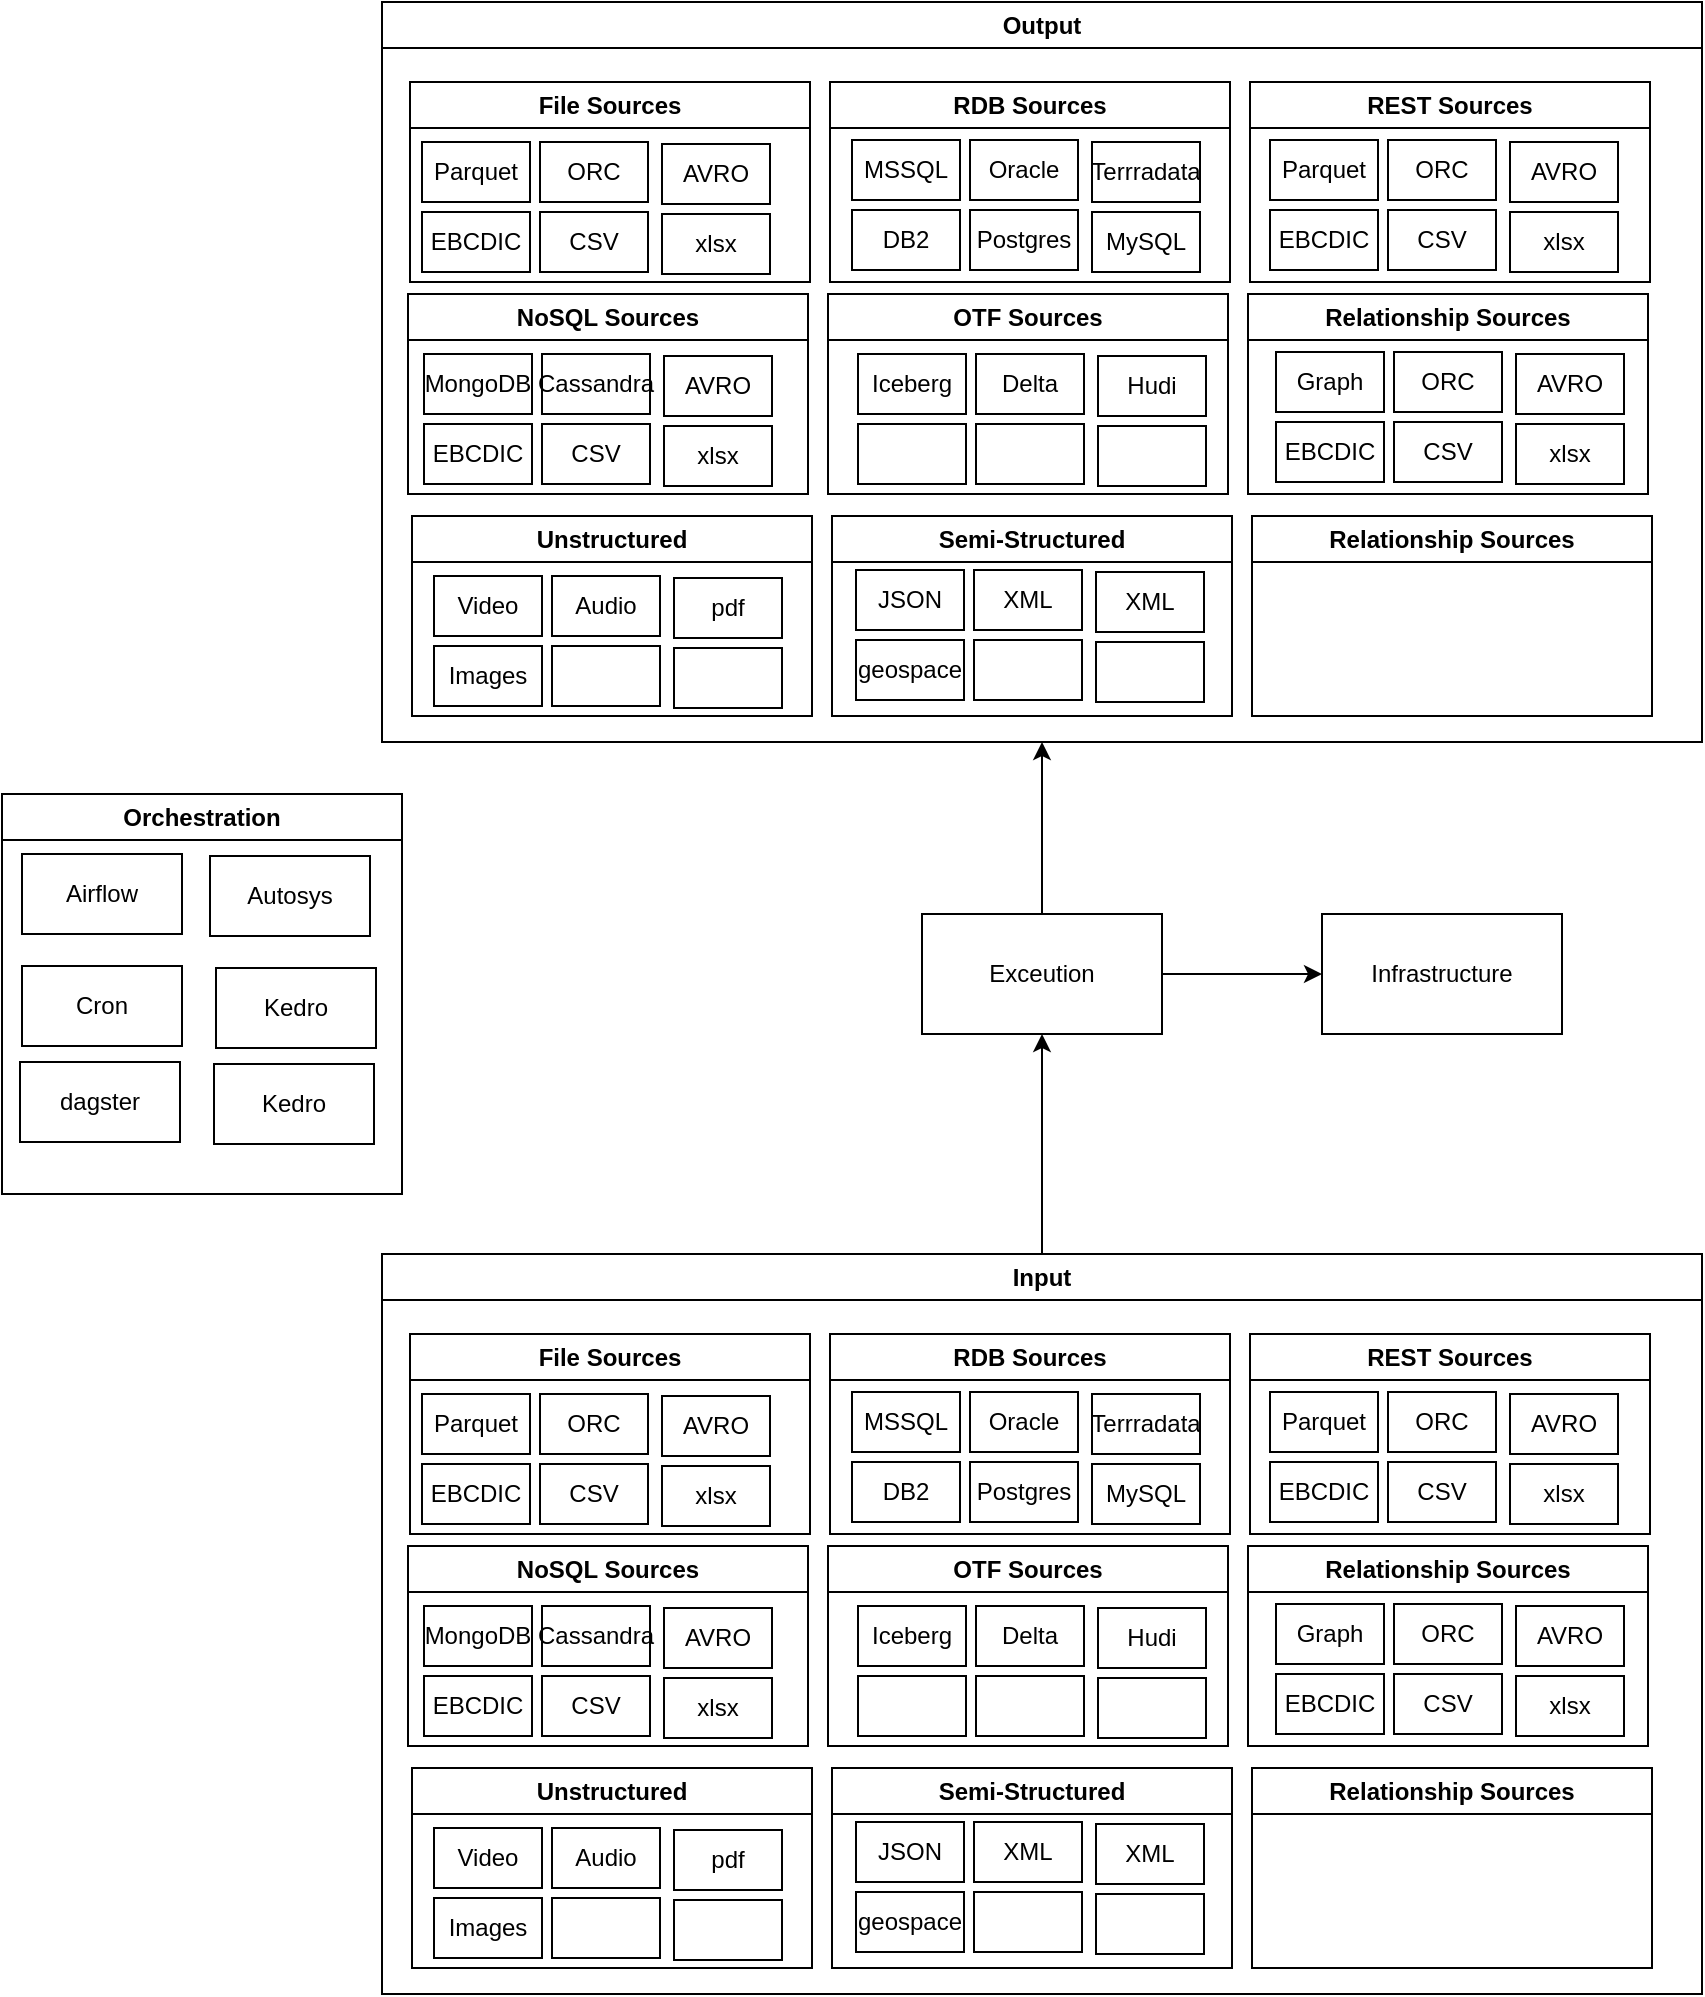 <mxfile version="23.1.2" type="github">
  <diagram name="Page-1" id="qpkbw7lAyscy1kqCkF4M">
    <mxGraphModel dx="2236" dy="1885" grid="1" gridSize="10" guides="1" tooltips="1" connect="1" arrows="1" fold="1" page="1" pageScale="1" pageWidth="850" pageHeight="1100" math="0" shadow="0">
      <root>
        <mxCell id="0" />
        <mxCell id="1" parent="0" />
        <mxCell id="6YPHFOy4guUbye9Mkrya-6" value="" style="edgeStyle=orthogonalEdgeStyle;rounded=0;orthogonalLoop=1;jettySize=auto;html=1;exitX=0.5;exitY=0;exitDx=0;exitDy=0;" edge="1" parent="1" source="6YPHFOy4guUbye9Mkrya-9" target="6YPHFOy4guUbye9Mkrya-1">
          <mxGeometry relative="1" as="geometry">
            <mxPoint x="420" y="410" as="sourcePoint" />
          </mxGeometry>
        </mxCell>
        <mxCell id="6YPHFOy4guUbye9Mkrya-8" value="" style="edgeStyle=orthogonalEdgeStyle;rounded=0;orthogonalLoop=1;jettySize=auto;html=1;" edge="1" parent="1" source="6YPHFOy4guUbye9Mkrya-1" target="6YPHFOy4guUbye9Mkrya-7">
          <mxGeometry relative="1" as="geometry" />
        </mxCell>
        <mxCell id="6YPHFOy4guUbye9Mkrya-129" value="" style="edgeStyle=orthogonalEdgeStyle;rounded=0;orthogonalLoop=1;jettySize=auto;html=1;entryX=0.5;entryY=1;entryDx=0;entryDy=0;" edge="1" parent="1" source="6YPHFOy4guUbye9Mkrya-1" target="6YPHFOy4guUbye9Mkrya-71">
          <mxGeometry relative="1" as="geometry" />
        </mxCell>
        <mxCell id="6YPHFOy4guUbye9Mkrya-1" value="Exceution" style="rounded=0;whiteSpace=wrap;html=1;" vertex="1" parent="1">
          <mxGeometry x="360" y="270" width="120" height="60" as="geometry" />
        </mxCell>
        <mxCell id="6YPHFOy4guUbye9Mkrya-7" value="Infrastructure" style="rounded=0;whiteSpace=wrap;html=1;" vertex="1" parent="1">
          <mxGeometry x="560" y="270" width="120" height="60" as="geometry" />
        </mxCell>
        <mxCell id="6YPHFOy4guUbye9Mkrya-69" value="" style="group" vertex="1" connectable="0" parent="1">
          <mxGeometry x="90" y="440" width="660" height="370" as="geometry" />
        </mxCell>
        <mxCell id="6YPHFOy4guUbye9Mkrya-9" value="Input" style="swimlane;whiteSpace=wrap;html=1;" vertex="1" parent="6YPHFOy4guUbye9Mkrya-69">
          <mxGeometry width="660" height="370" as="geometry" />
        </mxCell>
        <mxCell id="6YPHFOy4guUbye9Mkrya-11" value="File Sources" style="swimlane;whiteSpace=wrap;html=1;" vertex="1" parent="6YPHFOy4guUbye9Mkrya-9">
          <mxGeometry x="14" y="40" width="200" height="100" as="geometry" />
        </mxCell>
        <mxCell id="6YPHFOy4guUbye9Mkrya-17" value="Parquet" style="rounded=0;whiteSpace=wrap;html=1;" vertex="1" parent="6YPHFOy4guUbye9Mkrya-11">
          <mxGeometry x="6" y="30" width="54" height="30" as="geometry" />
        </mxCell>
        <mxCell id="6YPHFOy4guUbye9Mkrya-12" value="RDB Sources" style="swimlane;whiteSpace=wrap;html=1;" vertex="1" parent="6YPHFOy4guUbye9Mkrya-9">
          <mxGeometry x="224" y="40" width="200" height="100" as="geometry" />
        </mxCell>
        <mxCell id="6YPHFOy4guUbye9Mkrya-13" value="REST Sources" style="swimlane;whiteSpace=wrap;html=1;" vertex="1" parent="6YPHFOy4guUbye9Mkrya-9">
          <mxGeometry x="434" y="40" width="200" height="100" as="geometry" />
        </mxCell>
        <mxCell id="6YPHFOy4guUbye9Mkrya-14" value="NoSQL Sources" style="swimlane;whiteSpace=wrap;html=1;" vertex="1" parent="6YPHFOy4guUbye9Mkrya-69">
          <mxGeometry x="13" y="146" width="200" height="100" as="geometry" />
        </mxCell>
        <mxCell id="6YPHFOy4guUbye9Mkrya-15" value="OTF Sources" style="swimlane;whiteSpace=wrap;html=1;" vertex="1" parent="6YPHFOy4guUbye9Mkrya-69">
          <mxGeometry x="223" y="146" width="200" height="100" as="geometry" />
        </mxCell>
        <mxCell id="6YPHFOy4guUbye9Mkrya-16" value="Relationship Sources" style="swimlane;whiteSpace=wrap;html=1;" vertex="1" parent="6YPHFOy4guUbye9Mkrya-69">
          <mxGeometry x="433" y="146" width="200" height="100" as="geometry" />
        </mxCell>
        <mxCell id="6YPHFOy4guUbye9Mkrya-19" value="ORC" style="rounded=0;whiteSpace=wrap;html=1;" vertex="1" parent="6YPHFOy4guUbye9Mkrya-69">
          <mxGeometry x="79" y="70" width="54" height="30" as="geometry" />
        </mxCell>
        <mxCell id="6YPHFOy4guUbye9Mkrya-20" value="AVRO" style="rounded=0;whiteSpace=wrap;html=1;" vertex="1" parent="6YPHFOy4guUbye9Mkrya-69">
          <mxGeometry x="140" y="71" width="54" height="30" as="geometry" />
        </mxCell>
        <mxCell id="6YPHFOy4guUbye9Mkrya-21" value="EBCDIC" style="rounded=0;whiteSpace=wrap;html=1;" vertex="1" parent="6YPHFOy4guUbye9Mkrya-69">
          <mxGeometry x="20" y="105" width="54" height="30" as="geometry" />
        </mxCell>
        <mxCell id="6YPHFOy4guUbye9Mkrya-22" value="CSV" style="rounded=0;whiteSpace=wrap;html=1;" vertex="1" parent="6YPHFOy4guUbye9Mkrya-69">
          <mxGeometry x="79" y="105" width="54" height="30" as="geometry" />
        </mxCell>
        <mxCell id="6YPHFOy4guUbye9Mkrya-23" value="xlsx" style="rounded=0;whiteSpace=wrap;html=1;" vertex="1" parent="6YPHFOy4guUbye9Mkrya-69">
          <mxGeometry x="140" y="106" width="54" height="30" as="geometry" />
        </mxCell>
        <mxCell id="6YPHFOy4guUbye9Mkrya-24" value="Unstructured" style="swimlane;whiteSpace=wrap;html=1;" vertex="1" parent="6YPHFOy4guUbye9Mkrya-69">
          <mxGeometry x="15" y="257" width="200" height="100" as="geometry" />
        </mxCell>
        <mxCell id="6YPHFOy4guUbye9Mkrya-25" value="Semi-Structured" style="swimlane;whiteSpace=wrap;html=1;" vertex="1" parent="6YPHFOy4guUbye9Mkrya-69">
          <mxGeometry x="225" y="257" width="200" height="100" as="geometry" />
        </mxCell>
        <mxCell id="6YPHFOy4guUbye9Mkrya-26" value="Relationship Sources" style="swimlane;whiteSpace=wrap;html=1;" vertex="1" parent="6YPHFOy4guUbye9Mkrya-69">
          <mxGeometry x="435" y="257" width="200" height="100" as="geometry" />
        </mxCell>
        <mxCell id="6YPHFOy4guUbye9Mkrya-27" value="MSSQL" style="rounded=0;whiteSpace=wrap;html=1;" vertex="1" parent="6YPHFOy4guUbye9Mkrya-69">
          <mxGeometry x="235" y="69" width="54" height="30" as="geometry" />
        </mxCell>
        <mxCell id="6YPHFOy4guUbye9Mkrya-28" value="Oracle" style="rounded=0;whiteSpace=wrap;html=1;" vertex="1" parent="6YPHFOy4guUbye9Mkrya-69">
          <mxGeometry x="294" y="69" width="54" height="30" as="geometry" />
        </mxCell>
        <mxCell id="6YPHFOy4guUbye9Mkrya-29" value="Terrradata" style="rounded=0;whiteSpace=wrap;html=1;" vertex="1" parent="6YPHFOy4guUbye9Mkrya-69">
          <mxGeometry x="355" y="70" width="54" height="30" as="geometry" />
        </mxCell>
        <mxCell id="6YPHFOy4guUbye9Mkrya-30" value="DB2" style="rounded=0;whiteSpace=wrap;html=1;" vertex="1" parent="6YPHFOy4guUbye9Mkrya-69">
          <mxGeometry x="235" y="104" width="54" height="30" as="geometry" />
        </mxCell>
        <mxCell id="6YPHFOy4guUbye9Mkrya-31" value="Postgres" style="rounded=0;whiteSpace=wrap;html=1;" vertex="1" parent="6YPHFOy4guUbye9Mkrya-69">
          <mxGeometry x="294" y="104" width="54" height="30" as="geometry" />
        </mxCell>
        <mxCell id="6YPHFOy4guUbye9Mkrya-32" value="MySQL" style="rounded=0;whiteSpace=wrap;html=1;" vertex="1" parent="6YPHFOy4guUbye9Mkrya-69">
          <mxGeometry x="355" y="105" width="54" height="30" as="geometry" />
        </mxCell>
        <mxCell id="6YPHFOy4guUbye9Mkrya-33" value="Parquet" style="rounded=0;whiteSpace=wrap;html=1;" vertex="1" parent="6YPHFOy4guUbye9Mkrya-69">
          <mxGeometry x="444" y="69" width="54" height="30" as="geometry" />
        </mxCell>
        <mxCell id="6YPHFOy4guUbye9Mkrya-34" value="ORC" style="rounded=0;whiteSpace=wrap;html=1;" vertex="1" parent="6YPHFOy4guUbye9Mkrya-69">
          <mxGeometry x="503" y="69" width="54" height="30" as="geometry" />
        </mxCell>
        <mxCell id="6YPHFOy4guUbye9Mkrya-35" value="AVRO" style="rounded=0;whiteSpace=wrap;html=1;" vertex="1" parent="6YPHFOy4guUbye9Mkrya-69">
          <mxGeometry x="564" y="70" width="54" height="30" as="geometry" />
        </mxCell>
        <mxCell id="6YPHFOy4guUbye9Mkrya-36" value="EBCDIC" style="rounded=0;whiteSpace=wrap;html=1;" vertex="1" parent="6YPHFOy4guUbye9Mkrya-69">
          <mxGeometry x="444" y="104" width="54" height="30" as="geometry" />
        </mxCell>
        <mxCell id="6YPHFOy4guUbye9Mkrya-37" value="CSV" style="rounded=0;whiteSpace=wrap;html=1;" vertex="1" parent="6YPHFOy4guUbye9Mkrya-69">
          <mxGeometry x="503" y="104" width="54" height="30" as="geometry" />
        </mxCell>
        <mxCell id="6YPHFOy4guUbye9Mkrya-38" value="xlsx" style="rounded=0;whiteSpace=wrap;html=1;" vertex="1" parent="6YPHFOy4guUbye9Mkrya-69">
          <mxGeometry x="564" y="105" width="54" height="30" as="geometry" />
        </mxCell>
        <mxCell id="6YPHFOy4guUbye9Mkrya-39" value="Iceberg" style="rounded=0;whiteSpace=wrap;html=1;" vertex="1" parent="6YPHFOy4guUbye9Mkrya-69">
          <mxGeometry x="238" y="176" width="54" height="30" as="geometry" />
        </mxCell>
        <mxCell id="6YPHFOy4guUbye9Mkrya-40" value="Delta" style="rounded=0;whiteSpace=wrap;html=1;" vertex="1" parent="6YPHFOy4guUbye9Mkrya-69">
          <mxGeometry x="297" y="176" width="54" height="30" as="geometry" />
        </mxCell>
        <mxCell id="6YPHFOy4guUbye9Mkrya-41" value="Hudi" style="rounded=0;whiteSpace=wrap;html=1;" vertex="1" parent="6YPHFOy4guUbye9Mkrya-69">
          <mxGeometry x="358" y="177" width="54" height="30" as="geometry" />
        </mxCell>
        <mxCell id="6YPHFOy4guUbye9Mkrya-42" value="" style="rounded=0;whiteSpace=wrap;html=1;" vertex="1" parent="6YPHFOy4guUbye9Mkrya-69">
          <mxGeometry x="238" y="211" width="54" height="30" as="geometry" />
        </mxCell>
        <mxCell id="6YPHFOy4guUbye9Mkrya-43" value="" style="rounded=0;whiteSpace=wrap;html=1;" vertex="1" parent="6YPHFOy4guUbye9Mkrya-69">
          <mxGeometry x="297" y="211" width="54" height="30" as="geometry" />
        </mxCell>
        <mxCell id="6YPHFOy4guUbye9Mkrya-44" value="" style="rounded=0;whiteSpace=wrap;html=1;" vertex="1" parent="6YPHFOy4guUbye9Mkrya-69">
          <mxGeometry x="358" y="212" width="54" height="30" as="geometry" />
        </mxCell>
        <mxCell id="6YPHFOy4guUbye9Mkrya-45" value="Graph" style="rounded=0;whiteSpace=wrap;html=1;" vertex="1" parent="6YPHFOy4guUbye9Mkrya-69">
          <mxGeometry x="447" y="175" width="54" height="30" as="geometry" />
        </mxCell>
        <mxCell id="6YPHFOy4guUbye9Mkrya-46" value="ORC" style="rounded=0;whiteSpace=wrap;html=1;" vertex="1" parent="6YPHFOy4guUbye9Mkrya-69">
          <mxGeometry x="506" y="175" width="54" height="30" as="geometry" />
        </mxCell>
        <mxCell id="6YPHFOy4guUbye9Mkrya-47" value="AVRO" style="rounded=0;whiteSpace=wrap;html=1;" vertex="1" parent="6YPHFOy4guUbye9Mkrya-69">
          <mxGeometry x="567" y="176" width="54" height="30" as="geometry" />
        </mxCell>
        <mxCell id="6YPHFOy4guUbye9Mkrya-48" value="EBCDIC" style="rounded=0;whiteSpace=wrap;html=1;" vertex="1" parent="6YPHFOy4guUbye9Mkrya-69">
          <mxGeometry x="447" y="210" width="54" height="30" as="geometry" />
        </mxCell>
        <mxCell id="6YPHFOy4guUbye9Mkrya-49" value="CSV" style="rounded=0;whiteSpace=wrap;html=1;" vertex="1" parent="6YPHFOy4guUbye9Mkrya-69">
          <mxGeometry x="506" y="210" width="54" height="30" as="geometry" />
        </mxCell>
        <mxCell id="6YPHFOy4guUbye9Mkrya-50" value="xlsx" style="rounded=0;whiteSpace=wrap;html=1;" vertex="1" parent="6YPHFOy4guUbye9Mkrya-69">
          <mxGeometry x="567" y="211" width="54" height="30" as="geometry" />
        </mxCell>
        <mxCell id="6YPHFOy4guUbye9Mkrya-51" value="JSON" style="rounded=0;whiteSpace=wrap;html=1;" vertex="1" parent="6YPHFOy4guUbye9Mkrya-69">
          <mxGeometry x="237" y="284" width="54" height="30" as="geometry" />
        </mxCell>
        <mxCell id="6YPHFOy4guUbye9Mkrya-52" value="XML" style="rounded=0;whiteSpace=wrap;html=1;" vertex="1" parent="6YPHFOy4guUbye9Mkrya-69">
          <mxGeometry x="296" y="284" width="54" height="30" as="geometry" />
        </mxCell>
        <mxCell id="6YPHFOy4guUbye9Mkrya-53" value="XML" style="rounded=0;whiteSpace=wrap;html=1;" vertex="1" parent="6YPHFOy4guUbye9Mkrya-69">
          <mxGeometry x="357" y="285" width="54" height="30" as="geometry" />
        </mxCell>
        <mxCell id="6YPHFOy4guUbye9Mkrya-54" value="geospace" style="rounded=0;whiteSpace=wrap;html=1;" vertex="1" parent="6YPHFOy4guUbye9Mkrya-69">
          <mxGeometry x="237" y="319" width="54" height="30" as="geometry" />
        </mxCell>
        <mxCell id="6YPHFOy4guUbye9Mkrya-55" value="" style="rounded=0;whiteSpace=wrap;html=1;" vertex="1" parent="6YPHFOy4guUbye9Mkrya-69">
          <mxGeometry x="296" y="319" width="54" height="30" as="geometry" />
        </mxCell>
        <mxCell id="6YPHFOy4guUbye9Mkrya-56" value="" style="rounded=0;whiteSpace=wrap;html=1;" vertex="1" parent="6YPHFOy4guUbye9Mkrya-69">
          <mxGeometry x="357" y="320" width="54" height="30" as="geometry" />
        </mxCell>
        <mxCell id="6YPHFOy4guUbye9Mkrya-57" value="Video" style="rounded=0;whiteSpace=wrap;html=1;" vertex="1" parent="6YPHFOy4guUbye9Mkrya-69">
          <mxGeometry x="26" y="287" width="54" height="30" as="geometry" />
        </mxCell>
        <mxCell id="6YPHFOy4guUbye9Mkrya-58" value="Audio" style="rounded=0;whiteSpace=wrap;html=1;" vertex="1" parent="6YPHFOy4guUbye9Mkrya-69">
          <mxGeometry x="85" y="287" width="54" height="30" as="geometry" />
        </mxCell>
        <mxCell id="6YPHFOy4guUbye9Mkrya-59" value="pdf" style="rounded=0;whiteSpace=wrap;html=1;" vertex="1" parent="6YPHFOy4guUbye9Mkrya-69">
          <mxGeometry x="146" y="288" width="54" height="30" as="geometry" />
        </mxCell>
        <mxCell id="6YPHFOy4guUbye9Mkrya-60" value="Images" style="rounded=0;whiteSpace=wrap;html=1;" vertex="1" parent="6YPHFOy4guUbye9Mkrya-69">
          <mxGeometry x="26" y="322" width="54" height="30" as="geometry" />
        </mxCell>
        <mxCell id="6YPHFOy4guUbye9Mkrya-61" value="" style="rounded=0;whiteSpace=wrap;html=1;" vertex="1" parent="6YPHFOy4guUbye9Mkrya-69">
          <mxGeometry x="85" y="322" width="54" height="30" as="geometry" />
        </mxCell>
        <mxCell id="6YPHFOy4guUbye9Mkrya-62" value="" style="rounded=0;whiteSpace=wrap;html=1;" vertex="1" parent="6YPHFOy4guUbye9Mkrya-69">
          <mxGeometry x="146" y="323" width="54" height="30" as="geometry" />
        </mxCell>
        <mxCell id="6YPHFOy4guUbye9Mkrya-63" value="MongoDB" style="rounded=0;whiteSpace=wrap;html=1;" vertex="1" parent="6YPHFOy4guUbye9Mkrya-69">
          <mxGeometry x="21" y="176" width="54" height="30" as="geometry" />
        </mxCell>
        <mxCell id="6YPHFOy4guUbye9Mkrya-64" value="Cassandra" style="rounded=0;whiteSpace=wrap;html=1;" vertex="1" parent="6YPHFOy4guUbye9Mkrya-69">
          <mxGeometry x="80" y="176" width="54" height="30" as="geometry" />
        </mxCell>
        <mxCell id="6YPHFOy4guUbye9Mkrya-65" value="AVRO" style="rounded=0;whiteSpace=wrap;html=1;" vertex="1" parent="6YPHFOy4guUbye9Mkrya-69">
          <mxGeometry x="141" y="177" width="54" height="30" as="geometry" />
        </mxCell>
        <mxCell id="6YPHFOy4guUbye9Mkrya-66" value="EBCDIC" style="rounded=0;whiteSpace=wrap;html=1;" vertex="1" parent="6YPHFOy4guUbye9Mkrya-69">
          <mxGeometry x="21" y="211" width="54" height="30" as="geometry" />
        </mxCell>
        <mxCell id="6YPHFOy4guUbye9Mkrya-67" value="CSV" style="rounded=0;whiteSpace=wrap;html=1;" vertex="1" parent="6YPHFOy4guUbye9Mkrya-69">
          <mxGeometry x="80" y="211" width="54" height="30" as="geometry" />
        </mxCell>
        <mxCell id="6YPHFOy4guUbye9Mkrya-68" value="xlsx" style="rounded=0;whiteSpace=wrap;html=1;" vertex="1" parent="6YPHFOy4guUbye9Mkrya-69">
          <mxGeometry x="141" y="212" width="54" height="30" as="geometry" />
        </mxCell>
        <mxCell id="6YPHFOy4guUbye9Mkrya-70" value="" style="group" vertex="1" connectable="0" parent="1">
          <mxGeometry x="90" y="-186" width="660" height="370" as="geometry" />
        </mxCell>
        <mxCell id="6YPHFOy4guUbye9Mkrya-71" value="Output" style="swimlane;whiteSpace=wrap;html=1;" vertex="1" parent="6YPHFOy4guUbye9Mkrya-70">
          <mxGeometry width="660" height="370" as="geometry" />
        </mxCell>
        <mxCell id="6YPHFOy4guUbye9Mkrya-72" value="File Sources" style="swimlane;whiteSpace=wrap;html=1;" vertex="1" parent="6YPHFOy4guUbye9Mkrya-71">
          <mxGeometry x="14" y="40" width="200" height="100" as="geometry" />
        </mxCell>
        <mxCell id="6YPHFOy4guUbye9Mkrya-73" value="Parquet" style="rounded=0;whiteSpace=wrap;html=1;" vertex="1" parent="6YPHFOy4guUbye9Mkrya-72">
          <mxGeometry x="6" y="30" width="54" height="30" as="geometry" />
        </mxCell>
        <mxCell id="6YPHFOy4guUbye9Mkrya-74" value="RDB Sources" style="swimlane;whiteSpace=wrap;html=1;" vertex="1" parent="6YPHFOy4guUbye9Mkrya-71">
          <mxGeometry x="224" y="40" width="200" height="100" as="geometry" />
        </mxCell>
        <mxCell id="6YPHFOy4guUbye9Mkrya-75" value="REST Sources" style="swimlane;whiteSpace=wrap;html=1;" vertex="1" parent="6YPHFOy4guUbye9Mkrya-71">
          <mxGeometry x="434" y="40" width="200" height="100" as="geometry" />
        </mxCell>
        <mxCell id="6YPHFOy4guUbye9Mkrya-76" value="NoSQL Sources" style="swimlane;whiteSpace=wrap;html=1;" vertex="1" parent="6YPHFOy4guUbye9Mkrya-70">
          <mxGeometry x="13" y="146" width="200" height="100" as="geometry" />
        </mxCell>
        <mxCell id="6YPHFOy4guUbye9Mkrya-77" value="OTF Sources" style="swimlane;whiteSpace=wrap;html=1;" vertex="1" parent="6YPHFOy4guUbye9Mkrya-70">
          <mxGeometry x="223" y="146" width="200" height="100" as="geometry" />
        </mxCell>
        <mxCell id="6YPHFOy4guUbye9Mkrya-78" value="Relationship Sources" style="swimlane;whiteSpace=wrap;html=1;" vertex="1" parent="6YPHFOy4guUbye9Mkrya-70">
          <mxGeometry x="433" y="146" width="200" height="100" as="geometry" />
        </mxCell>
        <mxCell id="6YPHFOy4guUbye9Mkrya-79" value="ORC" style="rounded=0;whiteSpace=wrap;html=1;" vertex="1" parent="6YPHFOy4guUbye9Mkrya-70">
          <mxGeometry x="79" y="70" width="54" height="30" as="geometry" />
        </mxCell>
        <mxCell id="6YPHFOy4guUbye9Mkrya-80" value="AVRO" style="rounded=0;whiteSpace=wrap;html=1;" vertex="1" parent="6YPHFOy4guUbye9Mkrya-70">
          <mxGeometry x="140" y="71" width="54" height="30" as="geometry" />
        </mxCell>
        <mxCell id="6YPHFOy4guUbye9Mkrya-81" value="EBCDIC" style="rounded=0;whiteSpace=wrap;html=1;" vertex="1" parent="6YPHFOy4guUbye9Mkrya-70">
          <mxGeometry x="20" y="105" width="54" height="30" as="geometry" />
        </mxCell>
        <mxCell id="6YPHFOy4guUbye9Mkrya-82" value="CSV" style="rounded=0;whiteSpace=wrap;html=1;" vertex="1" parent="6YPHFOy4guUbye9Mkrya-70">
          <mxGeometry x="79" y="105" width="54" height="30" as="geometry" />
        </mxCell>
        <mxCell id="6YPHFOy4guUbye9Mkrya-83" value="xlsx" style="rounded=0;whiteSpace=wrap;html=1;" vertex="1" parent="6YPHFOy4guUbye9Mkrya-70">
          <mxGeometry x="140" y="106" width="54" height="30" as="geometry" />
        </mxCell>
        <mxCell id="6YPHFOy4guUbye9Mkrya-84" value="Unstructured" style="swimlane;whiteSpace=wrap;html=1;" vertex="1" parent="6YPHFOy4guUbye9Mkrya-70">
          <mxGeometry x="15" y="257" width="200" height="100" as="geometry" />
        </mxCell>
        <mxCell id="6YPHFOy4guUbye9Mkrya-85" value="Semi-Structured" style="swimlane;whiteSpace=wrap;html=1;" vertex="1" parent="6YPHFOy4guUbye9Mkrya-70">
          <mxGeometry x="225" y="257" width="200" height="100" as="geometry" />
        </mxCell>
        <mxCell id="6YPHFOy4guUbye9Mkrya-86" value="Relationship Sources" style="swimlane;whiteSpace=wrap;html=1;" vertex="1" parent="6YPHFOy4guUbye9Mkrya-70">
          <mxGeometry x="435" y="257" width="200" height="100" as="geometry" />
        </mxCell>
        <mxCell id="6YPHFOy4guUbye9Mkrya-87" value="MSSQL" style="rounded=0;whiteSpace=wrap;html=1;" vertex="1" parent="6YPHFOy4guUbye9Mkrya-70">
          <mxGeometry x="235" y="69" width="54" height="30" as="geometry" />
        </mxCell>
        <mxCell id="6YPHFOy4guUbye9Mkrya-88" value="Oracle" style="rounded=0;whiteSpace=wrap;html=1;" vertex="1" parent="6YPHFOy4guUbye9Mkrya-70">
          <mxGeometry x="294" y="69" width="54" height="30" as="geometry" />
        </mxCell>
        <mxCell id="6YPHFOy4guUbye9Mkrya-89" value="Terrradata" style="rounded=0;whiteSpace=wrap;html=1;" vertex="1" parent="6YPHFOy4guUbye9Mkrya-70">
          <mxGeometry x="355" y="70" width="54" height="30" as="geometry" />
        </mxCell>
        <mxCell id="6YPHFOy4guUbye9Mkrya-90" value="DB2" style="rounded=0;whiteSpace=wrap;html=1;" vertex="1" parent="6YPHFOy4guUbye9Mkrya-70">
          <mxGeometry x="235" y="104" width="54" height="30" as="geometry" />
        </mxCell>
        <mxCell id="6YPHFOy4guUbye9Mkrya-91" value="Postgres" style="rounded=0;whiteSpace=wrap;html=1;" vertex="1" parent="6YPHFOy4guUbye9Mkrya-70">
          <mxGeometry x="294" y="104" width="54" height="30" as="geometry" />
        </mxCell>
        <mxCell id="6YPHFOy4guUbye9Mkrya-92" value="MySQL" style="rounded=0;whiteSpace=wrap;html=1;" vertex="1" parent="6YPHFOy4guUbye9Mkrya-70">
          <mxGeometry x="355" y="105" width="54" height="30" as="geometry" />
        </mxCell>
        <mxCell id="6YPHFOy4guUbye9Mkrya-93" value="Parquet" style="rounded=0;whiteSpace=wrap;html=1;" vertex="1" parent="6YPHFOy4guUbye9Mkrya-70">
          <mxGeometry x="444" y="69" width="54" height="30" as="geometry" />
        </mxCell>
        <mxCell id="6YPHFOy4guUbye9Mkrya-94" value="ORC" style="rounded=0;whiteSpace=wrap;html=1;" vertex="1" parent="6YPHFOy4guUbye9Mkrya-70">
          <mxGeometry x="503" y="69" width="54" height="30" as="geometry" />
        </mxCell>
        <mxCell id="6YPHFOy4guUbye9Mkrya-95" value="AVRO" style="rounded=0;whiteSpace=wrap;html=1;" vertex="1" parent="6YPHFOy4guUbye9Mkrya-70">
          <mxGeometry x="564" y="70" width="54" height="30" as="geometry" />
        </mxCell>
        <mxCell id="6YPHFOy4guUbye9Mkrya-96" value="EBCDIC" style="rounded=0;whiteSpace=wrap;html=1;" vertex="1" parent="6YPHFOy4guUbye9Mkrya-70">
          <mxGeometry x="444" y="104" width="54" height="30" as="geometry" />
        </mxCell>
        <mxCell id="6YPHFOy4guUbye9Mkrya-97" value="CSV" style="rounded=0;whiteSpace=wrap;html=1;" vertex="1" parent="6YPHFOy4guUbye9Mkrya-70">
          <mxGeometry x="503" y="104" width="54" height="30" as="geometry" />
        </mxCell>
        <mxCell id="6YPHFOy4guUbye9Mkrya-98" value="xlsx" style="rounded=0;whiteSpace=wrap;html=1;" vertex="1" parent="6YPHFOy4guUbye9Mkrya-70">
          <mxGeometry x="564" y="105" width="54" height="30" as="geometry" />
        </mxCell>
        <mxCell id="6YPHFOy4guUbye9Mkrya-99" value="Iceberg" style="rounded=0;whiteSpace=wrap;html=1;" vertex="1" parent="6YPHFOy4guUbye9Mkrya-70">
          <mxGeometry x="238" y="176" width="54" height="30" as="geometry" />
        </mxCell>
        <mxCell id="6YPHFOy4guUbye9Mkrya-100" value="Delta" style="rounded=0;whiteSpace=wrap;html=1;" vertex="1" parent="6YPHFOy4guUbye9Mkrya-70">
          <mxGeometry x="297" y="176" width="54" height="30" as="geometry" />
        </mxCell>
        <mxCell id="6YPHFOy4guUbye9Mkrya-101" value="Hudi" style="rounded=0;whiteSpace=wrap;html=1;" vertex="1" parent="6YPHFOy4guUbye9Mkrya-70">
          <mxGeometry x="358" y="177" width="54" height="30" as="geometry" />
        </mxCell>
        <mxCell id="6YPHFOy4guUbye9Mkrya-102" value="" style="rounded=0;whiteSpace=wrap;html=1;" vertex="1" parent="6YPHFOy4guUbye9Mkrya-70">
          <mxGeometry x="238" y="211" width="54" height="30" as="geometry" />
        </mxCell>
        <mxCell id="6YPHFOy4guUbye9Mkrya-103" value="" style="rounded=0;whiteSpace=wrap;html=1;" vertex="1" parent="6YPHFOy4guUbye9Mkrya-70">
          <mxGeometry x="297" y="211" width="54" height="30" as="geometry" />
        </mxCell>
        <mxCell id="6YPHFOy4guUbye9Mkrya-104" value="" style="rounded=0;whiteSpace=wrap;html=1;" vertex="1" parent="6YPHFOy4guUbye9Mkrya-70">
          <mxGeometry x="358" y="212" width="54" height="30" as="geometry" />
        </mxCell>
        <mxCell id="6YPHFOy4guUbye9Mkrya-105" value="Graph" style="rounded=0;whiteSpace=wrap;html=1;" vertex="1" parent="6YPHFOy4guUbye9Mkrya-70">
          <mxGeometry x="447" y="175" width="54" height="30" as="geometry" />
        </mxCell>
        <mxCell id="6YPHFOy4guUbye9Mkrya-106" value="ORC" style="rounded=0;whiteSpace=wrap;html=1;" vertex="1" parent="6YPHFOy4guUbye9Mkrya-70">
          <mxGeometry x="506" y="175" width="54" height="30" as="geometry" />
        </mxCell>
        <mxCell id="6YPHFOy4guUbye9Mkrya-107" value="AVRO" style="rounded=0;whiteSpace=wrap;html=1;" vertex="1" parent="6YPHFOy4guUbye9Mkrya-70">
          <mxGeometry x="567" y="176" width="54" height="30" as="geometry" />
        </mxCell>
        <mxCell id="6YPHFOy4guUbye9Mkrya-108" value="EBCDIC" style="rounded=0;whiteSpace=wrap;html=1;" vertex="1" parent="6YPHFOy4guUbye9Mkrya-70">
          <mxGeometry x="447" y="210" width="54" height="30" as="geometry" />
        </mxCell>
        <mxCell id="6YPHFOy4guUbye9Mkrya-109" value="CSV" style="rounded=0;whiteSpace=wrap;html=1;" vertex="1" parent="6YPHFOy4guUbye9Mkrya-70">
          <mxGeometry x="506" y="210" width="54" height="30" as="geometry" />
        </mxCell>
        <mxCell id="6YPHFOy4guUbye9Mkrya-110" value="xlsx" style="rounded=0;whiteSpace=wrap;html=1;" vertex="1" parent="6YPHFOy4guUbye9Mkrya-70">
          <mxGeometry x="567" y="211" width="54" height="30" as="geometry" />
        </mxCell>
        <mxCell id="6YPHFOy4guUbye9Mkrya-111" value="JSON" style="rounded=0;whiteSpace=wrap;html=1;" vertex="1" parent="6YPHFOy4guUbye9Mkrya-70">
          <mxGeometry x="237" y="284" width="54" height="30" as="geometry" />
        </mxCell>
        <mxCell id="6YPHFOy4guUbye9Mkrya-112" value="XML" style="rounded=0;whiteSpace=wrap;html=1;" vertex="1" parent="6YPHFOy4guUbye9Mkrya-70">
          <mxGeometry x="296" y="284" width="54" height="30" as="geometry" />
        </mxCell>
        <mxCell id="6YPHFOy4guUbye9Mkrya-113" value="XML" style="rounded=0;whiteSpace=wrap;html=1;" vertex="1" parent="6YPHFOy4guUbye9Mkrya-70">
          <mxGeometry x="357" y="285" width="54" height="30" as="geometry" />
        </mxCell>
        <mxCell id="6YPHFOy4guUbye9Mkrya-114" value="geospace" style="rounded=0;whiteSpace=wrap;html=1;" vertex="1" parent="6YPHFOy4guUbye9Mkrya-70">
          <mxGeometry x="237" y="319" width="54" height="30" as="geometry" />
        </mxCell>
        <mxCell id="6YPHFOy4guUbye9Mkrya-115" value="" style="rounded=0;whiteSpace=wrap;html=1;" vertex="1" parent="6YPHFOy4guUbye9Mkrya-70">
          <mxGeometry x="296" y="319" width="54" height="30" as="geometry" />
        </mxCell>
        <mxCell id="6YPHFOy4guUbye9Mkrya-116" value="" style="rounded=0;whiteSpace=wrap;html=1;" vertex="1" parent="6YPHFOy4guUbye9Mkrya-70">
          <mxGeometry x="357" y="320" width="54" height="30" as="geometry" />
        </mxCell>
        <mxCell id="6YPHFOy4guUbye9Mkrya-117" value="Video" style="rounded=0;whiteSpace=wrap;html=1;" vertex="1" parent="6YPHFOy4guUbye9Mkrya-70">
          <mxGeometry x="26" y="287" width="54" height="30" as="geometry" />
        </mxCell>
        <mxCell id="6YPHFOy4guUbye9Mkrya-118" value="Audio" style="rounded=0;whiteSpace=wrap;html=1;" vertex="1" parent="6YPHFOy4guUbye9Mkrya-70">
          <mxGeometry x="85" y="287" width="54" height="30" as="geometry" />
        </mxCell>
        <mxCell id="6YPHFOy4guUbye9Mkrya-119" value="pdf" style="rounded=0;whiteSpace=wrap;html=1;" vertex="1" parent="6YPHFOy4guUbye9Mkrya-70">
          <mxGeometry x="146" y="288" width="54" height="30" as="geometry" />
        </mxCell>
        <mxCell id="6YPHFOy4guUbye9Mkrya-120" value="Images" style="rounded=0;whiteSpace=wrap;html=1;" vertex="1" parent="6YPHFOy4guUbye9Mkrya-70">
          <mxGeometry x="26" y="322" width="54" height="30" as="geometry" />
        </mxCell>
        <mxCell id="6YPHFOy4guUbye9Mkrya-121" value="" style="rounded=0;whiteSpace=wrap;html=1;" vertex="1" parent="6YPHFOy4guUbye9Mkrya-70">
          <mxGeometry x="85" y="322" width="54" height="30" as="geometry" />
        </mxCell>
        <mxCell id="6YPHFOy4guUbye9Mkrya-122" value="" style="rounded=0;whiteSpace=wrap;html=1;" vertex="1" parent="6YPHFOy4guUbye9Mkrya-70">
          <mxGeometry x="146" y="323" width="54" height="30" as="geometry" />
        </mxCell>
        <mxCell id="6YPHFOy4guUbye9Mkrya-123" value="MongoDB" style="rounded=0;whiteSpace=wrap;html=1;" vertex="1" parent="6YPHFOy4guUbye9Mkrya-70">
          <mxGeometry x="21" y="176" width="54" height="30" as="geometry" />
        </mxCell>
        <mxCell id="6YPHFOy4guUbye9Mkrya-124" value="Cassandra" style="rounded=0;whiteSpace=wrap;html=1;" vertex="1" parent="6YPHFOy4guUbye9Mkrya-70">
          <mxGeometry x="80" y="176" width="54" height="30" as="geometry" />
        </mxCell>
        <mxCell id="6YPHFOy4guUbye9Mkrya-125" value="AVRO" style="rounded=0;whiteSpace=wrap;html=1;" vertex="1" parent="6YPHFOy4guUbye9Mkrya-70">
          <mxGeometry x="141" y="177" width="54" height="30" as="geometry" />
        </mxCell>
        <mxCell id="6YPHFOy4guUbye9Mkrya-126" value="EBCDIC" style="rounded=0;whiteSpace=wrap;html=1;" vertex="1" parent="6YPHFOy4guUbye9Mkrya-70">
          <mxGeometry x="21" y="211" width="54" height="30" as="geometry" />
        </mxCell>
        <mxCell id="6YPHFOy4guUbye9Mkrya-127" value="CSV" style="rounded=0;whiteSpace=wrap;html=1;" vertex="1" parent="6YPHFOy4guUbye9Mkrya-70">
          <mxGeometry x="80" y="211" width="54" height="30" as="geometry" />
        </mxCell>
        <mxCell id="6YPHFOy4guUbye9Mkrya-128" value="xlsx" style="rounded=0;whiteSpace=wrap;html=1;" vertex="1" parent="6YPHFOy4guUbye9Mkrya-70">
          <mxGeometry x="141" y="212" width="54" height="30" as="geometry" />
        </mxCell>
        <mxCell id="6YPHFOy4guUbye9Mkrya-130" value="Orchestration" style="swimlane;whiteSpace=wrap;html=1;" vertex="1" parent="1">
          <mxGeometry x="-100" y="210" width="200" height="200" as="geometry" />
        </mxCell>
        <mxCell id="6YPHFOy4guUbye9Mkrya-131" value="Airflow" style="rounded=0;whiteSpace=wrap;html=1;" vertex="1" parent="6YPHFOy4guUbye9Mkrya-130">
          <mxGeometry x="10" y="30" width="80" height="40" as="geometry" />
        </mxCell>
        <mxCell id="6YPHFOy4guUbye9Mkrya-132" value="Autosys" style="rounded=0;whiteSpace=wrap;html=1;" vertex="1" parent="1">
          <mxGeometry x="4" y="241" width="80" height="40" as="geometry" />
        </mxCell>
        <mxCell id="6YPHFOy4guUbye9Mkrya-133" value="Kedro" style="rounded=0;whiteSpace=wrap;html=1;" vertex="1" parent="1">
          <mxGeometry x="7" y="297" width="80" height="40" as="geometry" />
        </mxCell>
        <mxCell id="6YPHFOy4guUbye9Mkrya-134" value="Cron" style="rounded=0;whiteSpace=wrap;html=1;" vertex="1" parent="1">
          <mxGeometry x="-90" y="296" width="80" height="40" as="geometry" />
        </mxCell>
        <mxCell id="6YPHFOy4guUbye9Mkrya-135" value="Kedro" style="rounded=0;whiteSpace=wrap;html=1;" vertex="1" parent="1">
          <mxGeometry x="6" y="345" width="80" height="40" as="geometry" />
        </mxCell>
        <mxCell id="6YPHFOy4guUbye9Mkrya-136" value="dagster" style="rounded=0;whiteSpace=wrap;html=1;" vertex="1" parent="1">
          <mxGeometry x="-91" y="344" width="80" height="40" as="geometry" />
        </mxCell>
      </root>
    </mxGraphModel>
  </diagram>
</mxfile>
